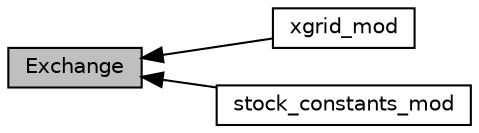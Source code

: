 digraph "Exchange"
{
  edge [fontname="Helvetica",fontsize="10",labelfontname="Helvetica",labelfontsize="10"];
  node [fontname="Helvetica",fontsize="10",shape=box];
  rankdir=LR;
  Node1 [label="Exchange",height=0.2,width=0.4,color="black", fillcolor="grey75", style="filled", fontcolor="black",tooltip="Modules and associated files in the exchange directory."];
  Node3 [label="xgrid_mod",height=0.2,width=0.4,color="black", fillcolor="white", style="filled",URL="$group__xgrid__mod.html",tooltip="Implements exchange grids for coupled models running on multiple processors."];
  Node2 [label="stock_constants_mod",height=0.2,width=0.4,color="black", fillcolor="white", style="filled",URL="$group__stock__constants__mod.html",tooltip="Parameters, routines, and types for computing stocks in xgrid_mod."];
  Node1->Node2 [shape=plaintext, dir="back", style="solid"];
  Node1->Node3 [shape=plaintext, dir="back", style="solid"];
}
